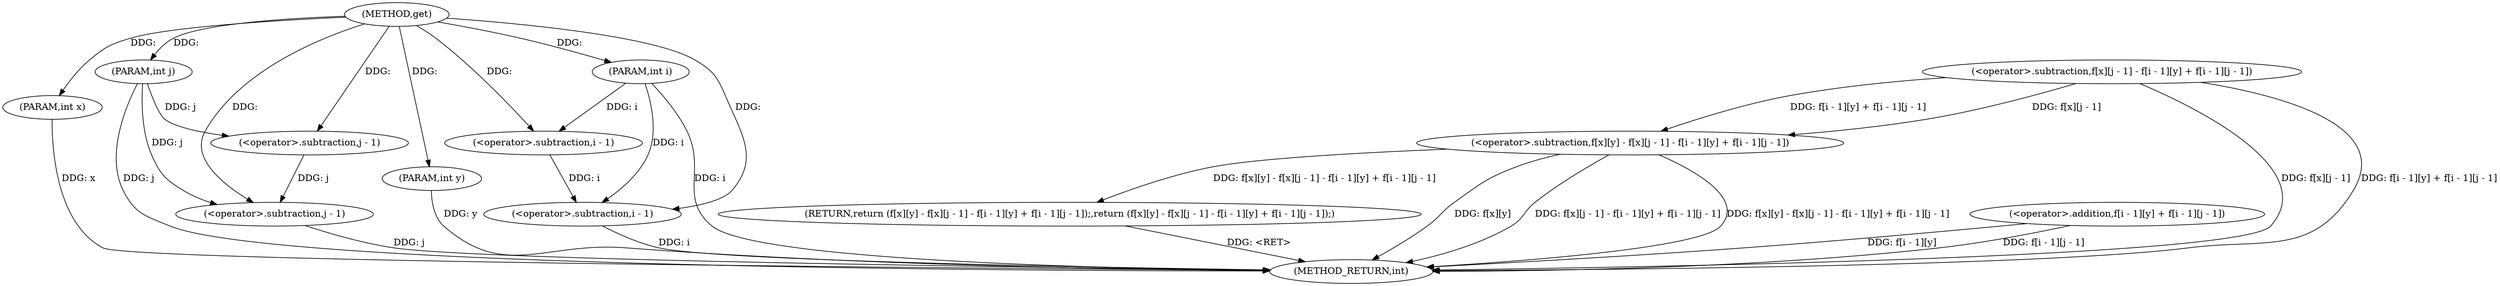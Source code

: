 digraph "get" {  
"1000107" [label = "(METHOD,get)" ]
"1000145" [label = "(METHOD_RETURN,int)" ]
"1000108" [label = "(PARAM,int i)" ]
"1000109" [label = "(PARAM,int j)" ]
"1000110" [label = "(PARAM,int x)" ]
"1000111" [label = "(PARAM,int y)" ]
"1000113" [label = "(RETURN,return (f[x][y] - f[x][j - 1] - f[i - 1][y] + f[i - 1][j - 1]);,return (f[x][y] - f[x][j - 1] - f[i - 1][y] + f[i - 1][j - 1]);)" ]
"1000114" [label = "(<operator>.subtraction,f[x][y] - f[x][j - 1] - f[i - 1][y] + f[i - 1][j - 1])" ]
"1000120" [label = "(<operator>.subtraction,f[x][j - 1] - f[i - 1][y] + f[i - 1][j - 1])" ]
"1000128" [label = "(<operator>.addition,f[i - 1][y] + f[i - 1][j - 1])" ]
"1000125" [label = "(<operator>.subtraction,j - 1)" ]
"1000142" [label = "(<operator>.subtraction,j - 1)" ]
"1000132" [label = "(<operator>.subtraction,i - 1)" ]
"1000139" [label = "(<operator>.subtraction,i - 1)" ]
  "1000108" -> "1000145"  [ label = "DDG: i"] 
  "1000109" -> "1000145"  [ label = "DDG: j"] 
  "1000110" -> "1000145"  [ label = "DDG: x"] 
  "1000111" -> "1000145"  [ label = "DDG: y"] 
  "1000114" -> "1000145"  [ label = "DDG: f[x][y]"] 
  "1000120" -> "1000145"  [ label = "DDG: f[x][j - 1]"] 
  "1000128" -> "1000145"  [ label = "DDG: f[i - 1][y]"] 
  "1000139" -> "1000145"  [ label = "DDG: i"] 
  "1000142" -> "1000145"  [ label = "DDG: j"] 
  "1000128" -> "1000145"  [ label = "DDG: f[i - 1][j - 1]"] 
  "1000120" -> "1000145"  [ label = "DDG: f[i - 1][y] + f[i - 1][j - 1]"] 
  "1000114" -> "1000145"  [ label = "DDG: f[x][j - 1] - f[i - 1][y] + f[i - 1][j - 1]"] 
  "1000114" -> "1000145"  [ label = "DDG: f[x][y] - f[x][j - 1] - f[i - 1][y] + f[i - 1][j - 1]"] 
  "1000113" -> "1000145"  [ label = "DDG: <RET>"] 
  "1000107" -> "1000108"  [ label = "DDG: "] 
  "1000107" -> "1000109"  [ label = "DDG: "] 
  "1000107" -> "1000110"  [ label = "DDG: "] 
  "1000107" -> "1000111"  [ label = "DDG: "] 
  "1000114" -> "1000113"  [ label = "DDG: f[x][y] - f[x][j - 1] - f[i - 1][y] + f[i - 1][j - 1]"] 
  "1000120" -> "1000114"  [ label = "DDG: f[i - 1][y] + f[i - 1][j - 1]"] 
  "1000120" -> "1000114"  [ label = "DDG: f[x][j - 1]"] 
  "1000109" -> "1000125"  [ label = "DDG: j"] 
  "1000107" -> "1000125"  [ label = "DDG: "] 
  "1000125" -> "1000142"  [ label = "DDG: j"] 
  "1000109" -> "1000142"  [ label = "DDG: j"] 
  "1000107" -> "1000142"  [ label = "DDG: "] 
  "1000108" -> "1000132"  [ label = "DDG: i"] 
  "1000107" -> "1000132"  [ label = "DDG: "] 
  "1000132" -> "1000139"  [ label = "DDG: i"] 
  "1000108" -> "1000139"  [ label = "DDG: i"] 
  "1000107" -> "1000139"  [ label = "DDG: "] 
}
